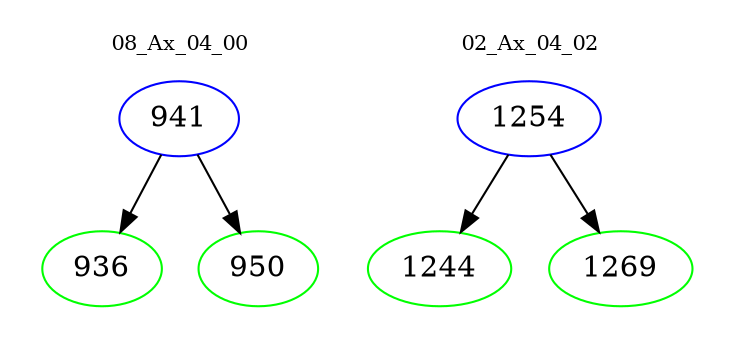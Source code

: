 digraph{
subgraph cluster_0 {
color = white
label = "08_Ax_04_00";
fontsize=10;
T0_941 [label="941", color="blue"]
T0_941 -> T0_936 [color="black"]
T0_936 [label="936", color="green"]
T0_941 -> T0_950 [color="black"]
T0_950 [label="950", color="green"]
}
subgraph cluster_1 {
color = white
label = "02_Ax_04_02";
fontsize=10;
T1_1254 [label="1254", color="blue"]
T1_1254 -> T1_1244 [color="black"]
T1_1244 [label="1244", color="green"]
T1_1254 -> T1_1269 [color="black"]
T1_1269 [label="1269", color="green"]
}
}
